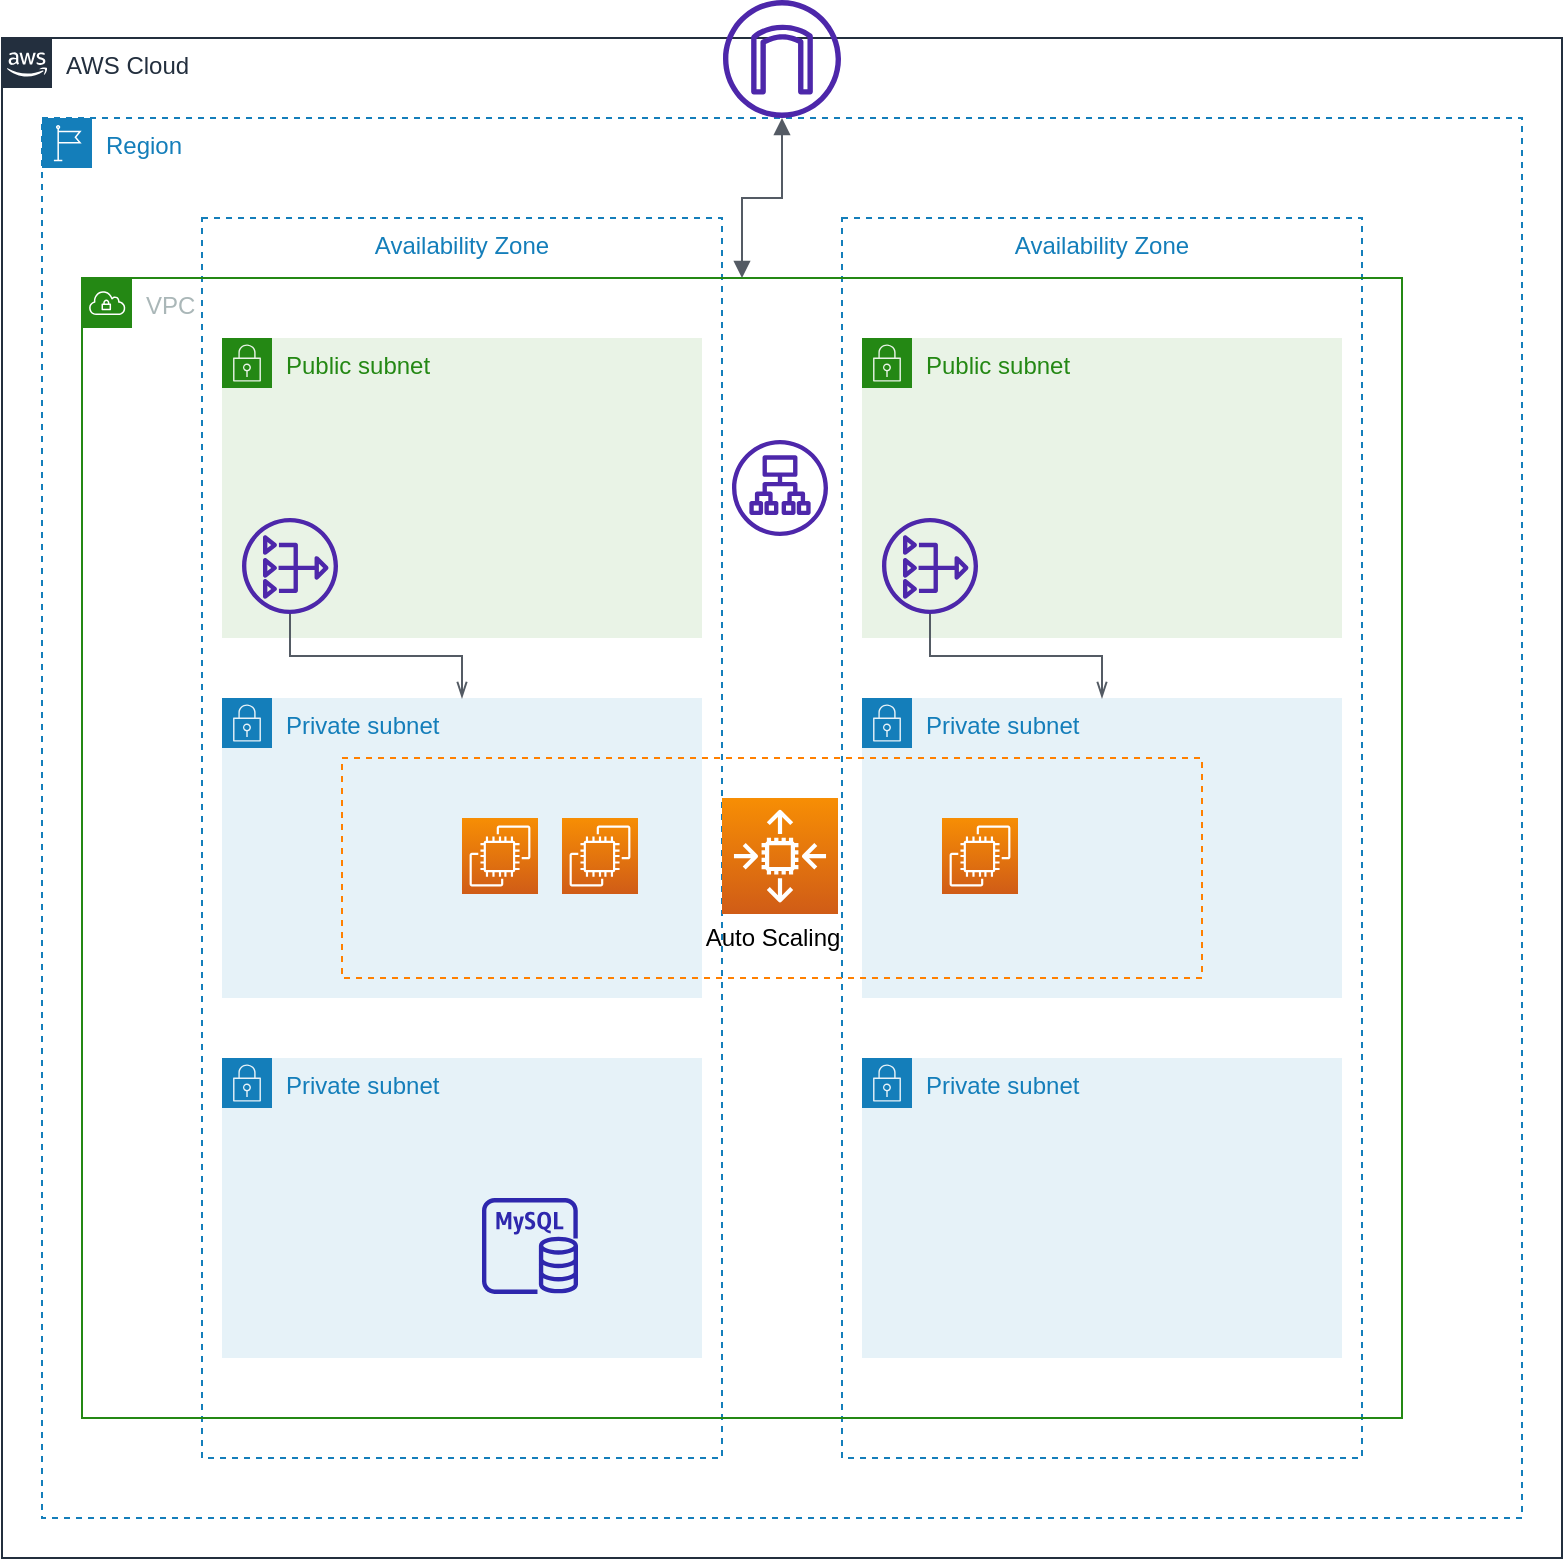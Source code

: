 <mxfile version="16.5.4" type="github">
  <diagram id="Ht1M8jgEwFfnCIfOTk4-" name="Page-1">
    <mxGraphModel dx="1497" dy="827" grid="1" gridSize="10" guides="1" tooltips="1" connect="1" arrows="1" fold="1" page="1" pageScale="1" pageWidth="1169" pageHeight="827" math="0" shadow="0">
      <root>
        <mxCell id="0" />
        <mxCell id="1" parent="0" />
        <mxCell id="m-Myh3C7QMHVJur2ZRFy-6" value="Region" style="points=[[0,0],[0.25,0],[0.5,0],[0.75,0],[1,0],[1,0.25],[1,0.5],[1,0.75],[1,1],[0.75,1],[0.5,1],[0.25,1],[0,1],[0,0.75],[0,0.5],[0,0.25]];outlineConnect=0;gradientColor=none;html=1;whiteSpace=wrap;fontSize=12;fontStyle=0;container=1;pointerEvents=0;collapsible=0;recursiveResize=0;shape=mxgraph.aws4.group;grIcon=mxgraph.aws4.group_region;strokeColor=#147EBA;fillColor=none;verticalAlign=top;align=left;spacingLeft=30;fontColor=#147EBA;dashed=1;" vertex="1" parent="1">
          <mxGeometry x="230" y="110" width="740" height="700" as="geometry" />
        </mxCell>
        <mxCell id="m-Myh3C7QMHVJur2ZRFy-7" value="Availability Zone" style="fillColor=none;strokeColor=#147EBA;dashed=1;verticalAlign=top;fontStyle=0;fontColor=#147EBA;" vertex="1" parent="m-Myh3C7QMHVJur2ZRFy-6">
          <mxGeometry x="80" y="50" width="260" height="620" as="geometry" />
        </mxCell>
        <mxCell id="m-Myh3C7QMHVJur2ZRFy-8" value="Availability Zone" style="fillColor=none;strokeColor=#147EBA;dashed=1;verticalAlign=top;fontStyle=0;fontColor=#147EBA;" vertex="1" parent="m-Myh3C7QMHVJur2ZRFy-6">
          <mxGeometry x="400" y="50" width="260" height="620" as="geometry" />
        </mxCell>
        <mxCell id="m-Myh3C7QMHVJur2ZRFy-11" value="Public subnet" style="points=[[0,0],[0.25,0],[0.5,0],[0.75,0],[1,0],[1,0.25],[1,0.5],[1,0.75],[1,1],[0.75,1],[0.5,1],[0.25,1],[0,1],[0,0.75],[0,0.5],[0,0.25]];outlineConnect=0;gradientColor=none;html=1;whiteSpace=wrap;fontSize=12;fontStyle=0;container=1;pointerEvents=0;collapsible=0;recursiveResize=0;shape=mxgraph.aws4.group;grIcon=mxgraph.aws4.group_security_group;grStroke=0;strokeColor=#248814;fillColor=#E9F3E6;verticalAlign=top;align=left;spacingLeft=30;fontColor=#248814;dashed=0;" vertex="1" parent="m-Myh3C7QMHVJur2ZRFy-6">
          <mxGeometry x="410" y="110" width="240" height="150" as="geometry" />
        </mxCell>
        <mxCell id="m-Myh3C7QMHVJur2ZRFy-15" value="Private subnet" style="points=[[0,0],[0.25,0],[0.5,0],[0.75,0],[1,0],[1,0.25],[1,0.5],[1,0.75],[1,1],[0.75,1],[0.5,1],[0.25,1],[0,1],[0,0.75],[0,0.5],[0,0.25]];outlineConnect=0;gradientColor=none;html=1;whiteSpace=wrap;fontSize=12;fontStyle=0;container=1;pointerEvents=0;collapsible=0;recursiveResize=0;shape=mxgraph.aws4.group;grIcon=mxgraph.aws4.group_security_group;grStroke=0;strokeColor=#147EBA;fillColor=#E6F2F8;verticalAlign=top;align=left;spacingLeft=30;fontColor=#147EBA;dashed=0;" vertex="1" parent="m-Myh3C7QMHVJur2ZRFy-6">
          <mxGeometry x="410" y="290" width="240" height="150" as="geometry" />
        </mxCell>
        <mxCell id="m-Myh3C7QMHVJur2ZRFy-14" value="Private subnet" style="points=[[0,0],[0.25,0],[0.5,0],[0.75,0],[1,0],[1,0.25],[1,0.5],[1,0.75],[1,1],[0.75,1],[0.5,1],[0.25,1],[0,1],[0,0.75],[0,0.5],[0,0.25]];outlineConnect=0;gradientColor=none;html=1;whiteSpace=wrap;fontSize=12;fontStyle=0;container=1;pointerEvents=0;collapsible=0;recursiveResize=0;shape=mxgraph.aws4.group;grIcon=mxgraph.aws4.group_security_group;grStroke=0;strokeColor=#147EBA;fillColor=#E6F2F8;verticalAlign=top;align=left;spacingLeft=30;fontColor=#147EBA;dashed=0;" vertex="1" parent="m-Myh3C7QMHVJur2ZRFy-6">
          <mxGeometry x="410" y="470" width="240" height="150" as="geometry" />
        </mxCell>
        <mxCell id="m-Myh3C7QMHVJur2ZRFy-13" value="Private subnet" style="points=[[0,0],[0.25,0],[0.5,0],[0.75,0],[1,0],[1,0.25],[1,0.5],[1,0.75],[1,1],[0.75,1],[0.5,1],[0.25,1],[0,1],[0,0.75],[0,0.5],[0,0.25]];outlineConnect=0;gradientColor=none;html=1;whiteSpace=wrap;fontSize=12;fontStyle=0;container=1;pointerEvents=0;collapsible=0;recursiveResize=0;shape=mxgraph.aws4.group;grIcon=mxgraph.aws4.group_security_group;grStroke=0;strokeColor=#147EBA;fillColor=#E6F2F8;verticalAlign=top;align=left;spacingLeft=30;fontColor=#147EBA;dashed=0;" vertex="1" parent="m-Myh3C7QMHVJur2ZRFy-6">
          <mxGeometry x="90" y="470" width="240" height="150" as="geometry" />
        </mxCell>
        <mxCell id="m-Myh3C7QMHVJur2ZRFy-23" value="" style="sketch=0;outlineConnect=0;fontColor=#232F3E;gradientColor=none;fillColor=#4D27AA;strokeColor=none;dashed=0;verticalLabelPosition=bottom;verticalAlign=top;align=center;html=1;fontSize=12;fontStyle=0;aspect=fixed;pointerEvents=1;shape=mxgraph.aws4.nat_gateway;" vertex="1" parent="m-Myh3C7QMHVJur2ZRFy-6">
          <mxGeometry x="133" y="200" width="38" height="38" as="geometry" />
        </mxCell>
        <mxCell id="m-Myh3C7QMHVJur2ZRFy-24" value="" style="sketch=0;outlineConnect=0;fontColor=#232F3E;gradientColor=none;fillColor=#4D27AA;strokeColor=none;dashed=0;verticalLabelPosition=bottom;verticalAlign=top;align=center;html=1;fontSize=12;fontStyle=0;aspect=fixed;pointerEvents=1;shape=mxgraph.aws4.nat_gateway;" vertex="1" parent="m-Myh3C7QMHVJur2ZRFy-6">
          <mxGeometry x="420" y="200" width="48" height="48" as="geometry" />
        </mxCell>
        <mxCell id="m-Myh3C7QMHVJur2ZRFy-37" value="" style="edgeStyle=orthogonalEdgeStyle;html=1;endArrow=openThin;elbow=vertical;startArrow=none;endFill=0;strokeColor=#545B64;rounded=0;" edge="1" parent="m-Myh3C7QMHVJur2ZRFy-6" source="m-Myh3C7QMHVJur2ZRFy-24" target="m-Myh3C7QMHVJur2ZRFy-15">
          <mxGeometry width="100" relative="1" as="geometry">
            <mxPoint x="340" y="460" as="sourcePoint" />
            <mxPoint x="440" y="460" as="targetPoint" />
          </mxGeometry>
        </mxCell>
        <mxCell id="m-Myh3C7QMHVJur2ZRFy-39" value="" style="sketch=0;outlineConnect=0;fontColor=#232F3E;gradientColor=none;fillColor=#2E27AD;strokeColor=none;dashed=0;verticalLabelPosition=bottom;verticalAlign=top;align=center;html=1;fontSize=12;fontStyle=0;aspect=fixed;pointerEvents=1;shape=mxgraph.aws4.rds_mysql_instance;" vertex="1" parent="m-Myh3C7QMHVJur2ZRFy-6">
          <mxGeometry x="220" y="540" width="48" height="48" as="geometry" />
        </mxCell>
        <mxCell id="m-Myh3C7QMHVJur2ZRFy-4" value="AWS Cloud" style="points=[[0,0],[0.25,0],[0.5,0],[0.75,0],[1,0],[1,0.25],[1,0.5],[1,0.75],[1,1],[0.75,1],[0.5,1],[0.25,1],[0,1],[0,0.75],[0,0.5],[0,0.25]];outlineConnect=0;gradientColor=none;html=1;whiteSpace=wrap;fontSize=12;fontStyle=0;container=1;pointerEvents=0;collapsible=0;recursiveResize=0;shape=mxgraph.aws4.group;grIcon=mxgraph.aws4.group_aws_cloud_alt;strokeColor=#232F3E;fillColor=none;verticalAlign=top;align=left;spacingLeft=30;fontColor=#232F3E;dashed=0;" vertex="1" parent="1">
          <mxGeometry x="210" y="70" width="780" height="760" as="geometry" />
        </mxCell>
        <mxCell id="m-Myh3C7QMHVJur2ZRFy-9" value="VPC" style="points=[[0,0],[0.25,0],[0.5,0],[0.75,0],[1,0],[1,0.25],[1,0.5],[1,0.75],[1,1],[0.75,1],[0.5,1],[0.25,1],[0,1],[0,0.75],[0,0.5],[0,0.25]];outlineConnect=0;gradientColor=none;html=1;whiteSpace=wrap;fontSize=12;fontStyle=0;container=1;pointerEvents=0;collapsible=0;recursiveResize=0;shape=mxgraph.aws4.group;grIcon=mxgraph.aws4.group_vpc;strokeColor=#248814;fillColor=none;verticalAlign=top;align=left;spacingLeft=30;fontColor=#AAB7B8;dashed=0;" vertex="1" parent="1">
          <mxGeometry x="250" y="190" width="660" height="570" as="geometry" />
        </mxCell>
        <mxCell id="m-Myh3C7QMHVJur2ZRFy-10" value="Public subnet" style="points=[[0,0],[0.25,0],[0.5,0],[0.75,0],[1,0],[1,0.25],[1,0.5],[1,0.75],[1,1],[0.75,1],[0.5,1],[0.25,1],[0,1],[0,0.75],[0,0.5],[0,0.25]];outlineConnect=0;gradientColor=none;html=1;whiteSpace=wrap;fontSize=12;fontStyle=0;container=1;pointerEvents=0;collapsible=0;recursiveResize=0;shape=mxgraph.aws4.group;grIcon=mxgraph.aws4.group_security_group;grStroke=0;strokeColor=#248814;fillColor=#E9F3E6;verticalAlign=top;align=left;spacingLeft=30;fontColor=#248814;dashed=0;" vertex="1" parent="m-Myh3C7QMHVJur2ZRFy-9">
          <mxGeometry x="70" y="30" width="240" height="150" as="geometry" />
        </mxCell>
        <mxCell id="m-Myh3C7QMHVJur2ZRFy-28" value="" style="sketch=0;outlineConnect=0;fontColor=#232F3E;gradientColor=none;fillColor=#4D27AA;strokeColor=none;dashed=0;verticalLabelPosition=bottom;verticalAlign=top;align=center;html=1;fontSize=12;fontStyle=0;aspect=fixed;pointerEvents=1;shape=mxgraph.aws4.nat_gateway;" vertex="1" parent="m-Myh3C7QMHVJur2ZRFy-10">
          <mxGeometry x="10" y="90" width="48" height="48" as="geometry" />
        </mxCell>
        <mxCell id="m-Myh3C7QMHVJur2ZRFy-12" value="Private subnet" style="points=[[0,0],[0.25,0],[0.5,0],[0.75,0],[1,0],[1,0.25],[1,0.5],[1,0.75],[1,1],[0.75,1],[0.5,1],[0.25,1],[0,1],[0,0.75],[0,0.5],[0,0.25]];outlineConnect=0;gradientColor=none;html=1;whiteSpace=wrap;fontSize=12;fontStyle=0;container=1;pointerEvents=0;collapsible=0;recursiveResize=0;shape=mxgraph.aws4.group;grIcon=mxgraph.aws4.group_security_group;grStroke=0;strokeColor=#147EBA;fillColor=#E6F2F8;verticalAlign=top;align=left;spacingLeft=30;fontColor=#147EBA;dashed=0;" vertex="1" parent="m-Myh3C7QMHVJur2ZRFy-9">
          <mxGeometry x="70" y="210" width="240" height="150" as="geometry" />
        </mxCell>
        <mxCell id="m-Myh3C7QMHVJur2ZRFy-18" value="" style="sketch=0;points=[[0,0,0],[0.25,0,0],[0.5,0,0],[0.75,0,0],[1,0,0],[0,1,0],[0.25,1,0],[0.5,1,0],[0.75,1,0],[1,1,0],[0,0.25,0],[0,0.5,0],[0,0.75,0],[1,0.25,0],[1,0.5,0],[1,0.75,0]];outlineConnect=0;fontColor=#232F3E;gradientColor=#F78E04;gradientDirection=north;fillColor=#D05C17;strokeColor=#ffffff;dashed=0;verticalLabelPosition=bottom;verticalAlign=top;align=center;html=1;fontSize=12;fontStyle=0;aspect=fixed;shape=mxgraph.aws4.resourceIcon;resIcon=mxgraph.aws4.ec2;" vertex="1" parent="m-Myh3C7QMHVJur2ZRFy-12">
          <mxGeometry x="120" y="60" width="38" height="38" as="geometry" />
        </mxCell>
        <mxCell id="m-Myh3C7QMHVJur2ZRFy-19" value="" style="sketch=0;points=[[0,0,0],[0.25,0,0],[0.5,0,0],[0.75,0,0],[1,0,0],[0,1,0],[0.25,1,0],[0.5,1,0],[0.75,1,0],[1,1,0],[0,0.25,0],[0,0.5,0],[0,0.75,0],[1,0.25,0],[1,0.5,0],[1,0.75,0]];outlineConnect=0;fontColor=#232F3E;gradientColor=#F78E04;gradientDirection=north;fillColor=#D05C17;strokeColor=#ffffff;dashed=0;verticalLabelPosition=bottom;verticalAlign=top;align=center;html=1;fontSize=12;fontStyle=0;aspect=fixed;shape=mxgraph.aws4.resourceIcon;resIcon=mxgraph.aws4.ec2;" vertex="1" parent="m-Myh3C7QMHVJur2ZRFy-12">
          <mxGeometry x="170" y="60" width="38" height="38" as="geometry" />
        </mxCell>
        <mxCell id="m-Myh3C7QMHVJur2ZRFy-17" value="" style="sketch=0;points=[[0,0,0],[0.25,0,0],[0.5,0,0],[0.75,0,0],[1,0,0],[0,1,0],[0.25,1,0],[0.5,1,0],[0.75,1,0],[1,1,0],[0,0.25,0],[0,0.5,0],[0,0.75,0],[1,0.25,0],[1,0.5,0],[1,0.75,0]];outlineConnect=0;fontColor=#232F3E;gradientColor=#F78E04;gradientDirection=north;fillColor=#D05C17;strokeColor=#ffffff;dashed=0;verticalLabelPosition=bottom;verticalAlign=top;align=center;html=1;fontSize=12;fontStyle=0;aspect=fixed;shape=mxgraph.aws4.resourceIcon;resIcon=mxgraph.aws4.auto_scaling2;" vertex="1" parent="m-Myh3C7QMHVJur2ZRFy-9">
          <mxGeometry x="320" y="260" width="58" height="58" as="geometry" />
        </mxCell>
        <mxCell id="m-Myh3C7QMHVJur2ZRFy-20" value="" style="sketch=0;points=[[0,0,0],[0.25,0,0],[0.5,0,0],[0.75,0,0],[1,0,0],[0,1,0],[0.25,1,0],[0.5,1,0],[0.75,1,0],[1,1,0],[0,0.25,0],[0,0.5,0],[0,0.75,0],[1,0.25,0],[1,0.5,0],[1,0.75,0]];outlineConnect=0;fontColor=#232F3E;gradientColor=#F78E04;gradientDirection=north;fillColor=#D05C17;strokeColor=#ffffff;dashed=0;verticalLabelPosition=bottom;verticalAlign=top;align=center;html=1;fontSize=12;fontStyle=0;aspect=fixed;shape=mxgraph.aws4.resourceIcon;resIcon=mxgraph.aws4.ec2;" vertex="1" parent="m-Myh3C7QMHVJur2ZRFy-9">
          <mxGeometry x="430" y="270" width="38" height="38" as="geometry" />
        </mxCell>
        <mxCell id="m-Myh3C7QMHVJur2ZRFy-32" value="" style="sketch=0;outlineConnect=0;fontColor=#232F3E;gradientColor=none;fillColor=#4D27AA;strokeColor=none;dashed=0;verticalLabelPosition=bottom;verticalAlign=top;align=center;html=1;fontSize=12;fontStyle=0;aspect=fixed;pointerEvents=1;shape=mxgraph.aws4.application_load_balancer;" vertex="1" parent="m-Myh3C7QMHVJur2ZRFy-9">
          <mxGeometry x="325" y="81" width="48" height="48" as="geometry" />
        </mxCell>
        <mxCell id="m-Myh3C7QMHVJur2ZRFy-38" value="" style="edgeStyle=orthogonalEdgeStyle;html=1;endArrow=openThin;elbow=vertical;startArrow=none;endFill=0;strokeColor=#545B64;rounded=0;" edge="1" parent="m-Myh3C7QMHVJur2ZRFy-9" source="m-Myh3C7QMHVJur2ZRFy-28" target="m-Myh3C7QMHVJur2ZRFy-12">
          <mxGeometry width="100" relative="1" as="geometry">
            <mxPoint x="434.053" y="178.0" as="sourcePoint" />
            <mxPoint x="520.053" y="220" as="targetPoint" />
          </mxGeometry>
        </mxCell>
        <mxCell id="m-Myh3C7QMHVJur2ZRFy-30" value="" style="rounded=0;whiteSpace=wrap;html=1;strokeColor=#FF8000;fillColor=none;dashed=1;" vertex="1" parent="1">
          <mxGeometry x="380" y="430" width="430" height="110" as="geometry" />
        </mxCell>
        <mxCell id="m-Myh3C7QMHVJur2ZRFy-31" value="Auto Scaling" style="text;html=1;resizable=0;autosize=1;align=center;verticalAlign=middle;points=[];fillColor=none;strokeColor=none;rounded=0;dashed=1;" vertex="1" parent="1">
          <mxGeometry x="555" y="510" width="80" height="20" as="geometry" />
        </mxCell>
        <mxCell id="m-Myh3C7QMHVJur2ZRFy-33" value="" style="sketch=0;outlineConnect=0;fontColor=#232F3E;gradientColor=none;fillColor=#4D27AA;strokeColor=none;dashed=0;verticalLabelPosition=bottom;verticalAlign=top;align=center;html=1;fontSize=12;fontStyle=0;aspect=fixed;pointerEvents=1;shape=mxgraph.aws4.internet_gateway;" vertex="1" parent="1">
          <mxGeometry x="570.5" y="51" width="59" height="59" as="geometry" />
        </mxCell>
        <mxCell id="m-Myh3C7QMHVJur2ZRFy-35" value="" style="edgeStyle=orthogonalEdgeStyle;html=1;endArrow=block;elbow=vertical;startArrow=block;startFill=1;endFill=1;strokeColor=#545B64;rounded=0;" edge="1" parent="1" source="m-Myh3C7QMHVJur2ZRFy-9" target="m-Myh3C7QMHVJur2ZRFy-33">
          <mxGeometry width="100" relative="1" as="geometry">
            <mxPoint x="570" y="250" as="sourcePoint" />
            <mxPoint x="670" y="250" as="targetPoint" />
          </mxGeometry>
        </mxCell>
      </root>
    </mxGraphModel>
  </diagram>
</mxfile>
